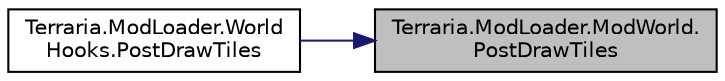 digraph "Terraria.ModLoader.ModWorld.PostDrawTiles"
{
 // LATEX_PDF_SIZE
  edge [fontname="Helvetica",fontsize="10",labelfontname="Helvetica",labelfontsize="10"];
  node [fontname="Helvetica",fontsize="10",shape=record];
  rankdir="RL";
  Node1 [label="Terraria.ModLoader.ModWorld.\lPostDrawTiles",height=0.2,width=0.4,color="black", fillcolor="grey75", style="filled", fontcolor="black",tooltip="Called after drawing Tiles. Can be used for drawing a tile overlay akin to wires. Note that spritebat..."];
  Node1 -> Node2 [dir="back",color="midnightblue",fontsize="10",style="solid",fontname="Helvetica"];
  Node2 [label="Terraria.ModLoader.World\lHooks.PostDrawTiles",height=0.2,width=0.4,color="black", fillcolor="white", style="filled",URL="$class_terraria_1_1_mod_loader_1_1_world_hooks.html#ad2a51d34d159dcab668a3a546648bd6b",tooltip=" "];
}
